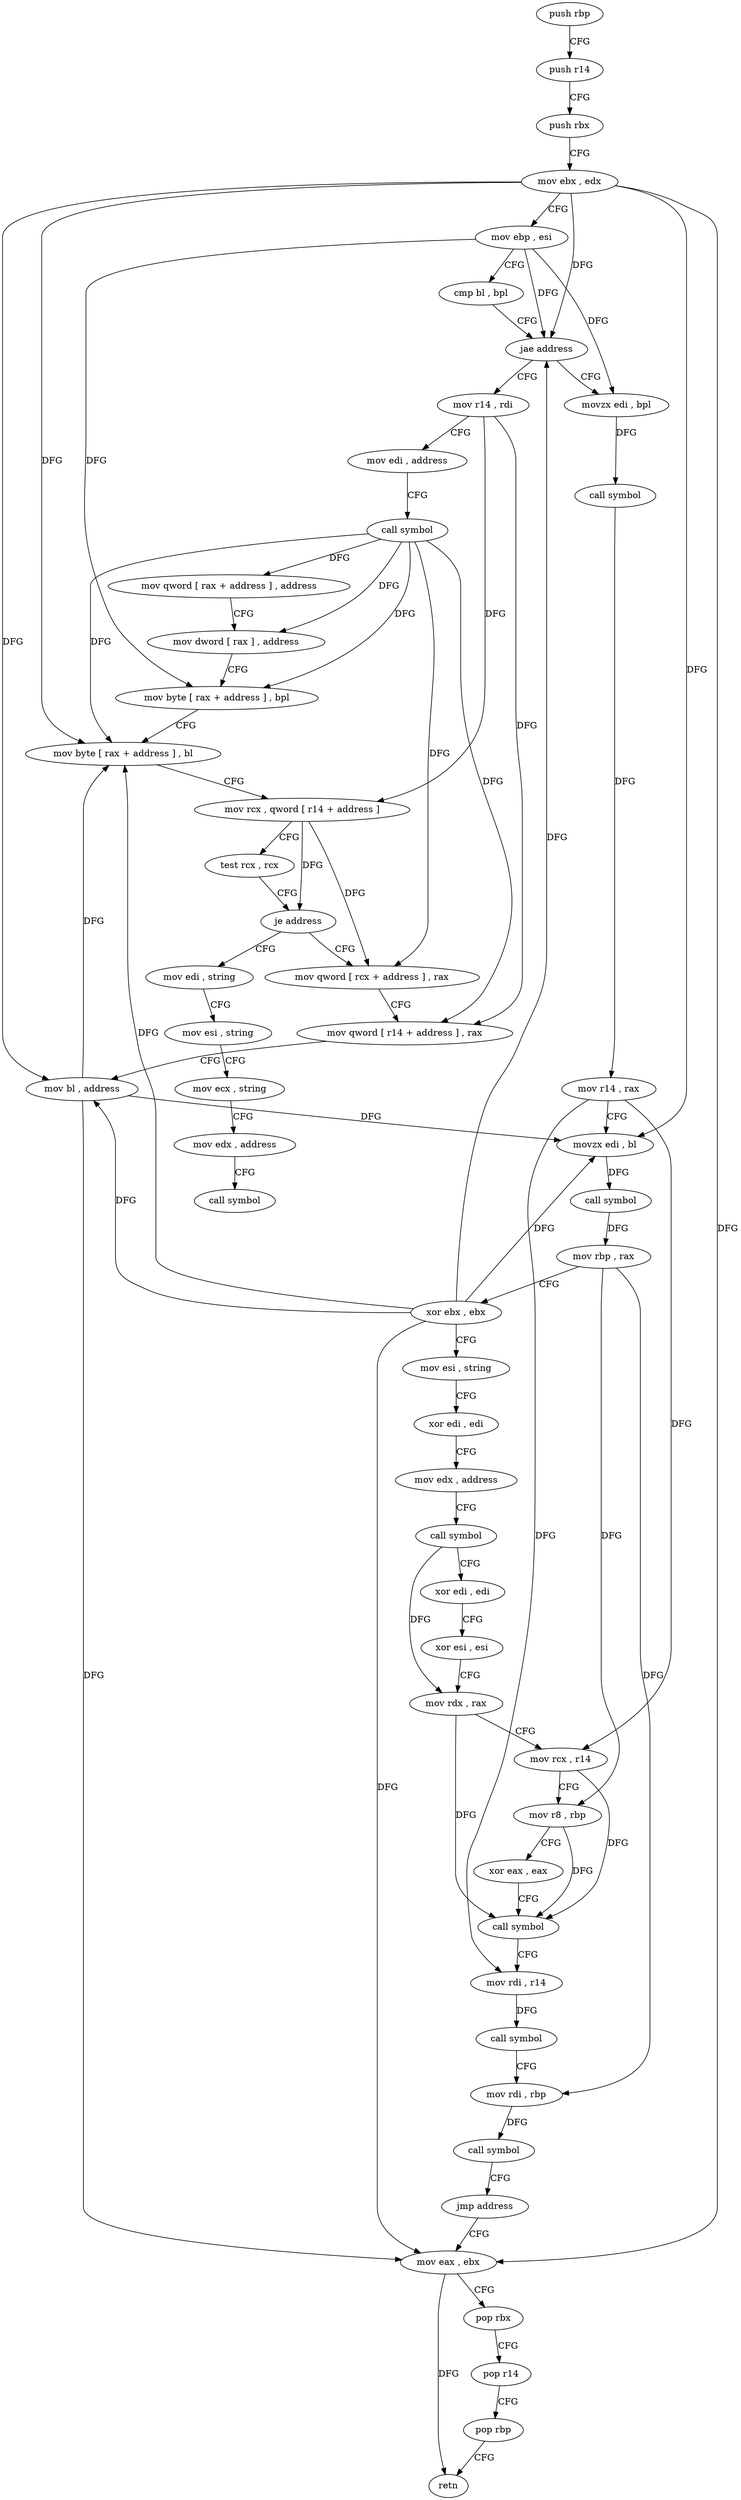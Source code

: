 digraph "func" {
"4206864" [label = "push rbp" ]
"4206865" [label = "push r14" ]
"4206867" [label = "push rbx" ]
"4206868" [label = "mov ebx , edx" ]
"4206870" [label = "mov ebp , esi" ]
"4206872" [label = "cmp bl , bpl" ]
"4206875" [label = "jae address" ]
"4206957" [label = "mov r14 , rdi" ]
"4206877" [label = "movzx edi , bpl" ]
"4206960" [label = "mov edi , address" ]
"4206965" [label = "call symbol" ]
"4206970" [label = "mov qword [ rax + address ] , address" ]
"4206978" [label = "mov dword [ rax ] , address" ]
"4206984" [label = "mov byte [ rax + address ] , bpl" ]
"4206988" [label = "mov byte [ rax + address ] , bl" ]
"4206991" [label = "mov rcx , qword [ r14 + address ]" ]
"4206995" [label = "test rcx , rcx" ]
"4206998" [label = "je address" ]
"4207017" [label = "mov edi , string" ]
"4207000" [label = "mov qword [ rcx + address ] , rax" ]
"4206881" [label = "call symbol" ]
"4206886" [label = "mov r14 , rax" ]
"4206889" [label = "movzx edi , bl" ]
"4206892" [label = "call symbol" ]
"4206897" [label = "mov rbp , rax" ]
"4206900" [label = "xor ebx , ebx" ]
"4206902" [label = "mov esi , string" ]
"4206907" [label = "xor edi , edi" ]
"4206909" [label = "mov edx , address" ]
"4206914" [label = "call symbol" ]
"4206919" [label = "xor edi , edi" ]
"4206921" [label = "xor esi , esi" ]
"4206923" [label = "mov rdx , rax" ]
"4206926" [label = "mov rcx , r14" ]
"4206929" [label = "mov r8 , rbp" ]
"4206932" [label = "xor eax , eax" ]
"4206934" [label = "call symbol" ]
"4206939" [label = "mov rdi , r14" ]
"4206942" [label = "call symbol" ]
"4206947" [label = "mov rdi , rbp" ]
"4206950" [label = "call symbol" ]
"4206955" [label = "jmp address" ]
"4207010" [label = "mov eax , ebx" ]
"4207022" [label = "mov esi , string" ]
"4207027" [label = "mov ecx , string" ]
"4207032" [label = "mov edx , address" ]
"4207037" [label = "call symbol" ]
"4207004" [label = "mov qword [ r14 + address ] , rax" ]
"4207008" [label = "mov bl , address" ]
"4207012" [label = "pop rbx" ]
"4207013" [label = "pop r14" ]
"4207015" [label = "pop rbp" ]
"4207016" [label = "retn" ]
"4206864" -> "4206865" [ label = "CFG" ]
"4206865" -> "4206867" [ label = "CFG" ]
"4206867" -> "4206868" [ label = "CFG" ]
"4206868" -> "4206870" [ label = "CFG" ]
"4206868" -> "4206875" [ label = "DFG" ]
"4206868" -> "4206988" [ label = "DFG" ]
"4206868" -> "4206889" [ label = "DFG" ]
"4206868" -> "4207008" [ label = "DFG" ]
"4206868" -> "4207010" [ label = "DFG" ]
"4206870" -> "4206872" [ label = "CFG" ]
"4206870" -> "4206875" [ label = "DFG" ]
"4206870" -> "4206984" [ label = "DFG" ]
"4206870" -> "4206877" [ label = "DFG" ]
"4206872" -> "4206875" [ label = "CFG" ]
"4206875" -> "4206957" [ label = "CFG" ]
"4206875" -> "4206877" [ label = "CFG" ]
"4206957" -> "4206960" [ label = "CFG" ]
"4206957" -> "4206991" [ label = "DFG" ]
"4206957" -> "4207004" [ label = "DFG" ]
"4206877" -> "4206881" [ label = "DFG" ]
"4206960" -> "4206965" [ label = "CFG" ]
"4206965" -> "4206970" [ label = "DFG" ]
"4206965" -> "4206978" [ label = "DFG" ]
"4206965" -> "4206984" [ label = "DFG" ]
"4206965" -> "4206988" [ label = "DFG" ]
"4206965" -> "4207000" [ label = "DFG" ]
"4206965" -> "4207004" [ label = "DFG" ]
"4206970" -> "4206978" [ label = "CFG" ]
"4206978" -> "4206984" [ label = "CFG" ]
"4206984" -> "4206988" [ label = "CFG" ]
"4206988" -> "4206991" [ label = "CFG" ]
"4206991" -> "4206995" [ label = "CFG" ]
"4206991" -> "4206998" [ label = "DFG" ]
"4206991" -> "4207000" [ label = "DFG" ]
"4206995" -> "4206998" [ label = "CFG" ]
"4206998" -> "4207017" [ label = "CFG" ]
"4206998" -> "4207000" [ label = "CFG" ]
"4207017" -> "4207022" [ label = "CFG" ]
"4207000" -> "4207004" [ label = "CFG" ]
"4206881" -> "4206886" [ label = "DFG" ]
"4206886" -> "4206889" [ label = "CFG" ]
"4206886" -> "4206926" [ label = "DFG" ]
"4206886" -> "4206939" [ label = "DFG" ]
"4206889" -> "4206892" [ label = "DFG" ]
"4206892" -> "4206897" [ label = "DFG" ]
"4206897" -> "4206900" [ label = "CFG" ]
"4206897" -> "4206929" [ label = "DFG" ]
"4206897" -> "4206947" [ label = "DFG" ]
"4206900" -> "4206902" [ label = "CFG" ]
"4206900" -> "4206988" [ label = "DFG" ]
"4206900" -> "4206889" [ label = "DFG" ]
"4206900" -> "4206875" [ label = "DFG" ]
"4206900" -> "4207008" [ label = "DFG" ]
"4206900" -> "4207010" [ label = "DFG" ]
"4206902" -> "4206907" [ label = "CFG" ]
"4206907" -> "4206909" [ label = "CFG" ]
"4206909" -> "4206914" [ label = "CFG" ]
"4206914" -> "4206919" [ label = "CFG" ]
"4206914" -> "4206923" [ label = "DFG" ]
"4206919" -> "4206921" [ label = "CFG" ]
"4206921" -> "4206923" [ label = "CFG" ]
"4206923" -> "4206926" [ label = "CFG" ]
"4206923" -> "4206934" [ label = "DFG" ]
"4206926" -> "4206929" [ label = "CFG" ]
"4206926" -> "4206934" [ label = "DFG" ]
"4206929" -> "4206932" [ label = "CFG" ]
"4206929" -> "4206934" [ label = "DFG" ]
"4206932" -> "4206934" [ label = "CFG" ]
"4206934" -> "4206939" [ label = "CFG" ]
"4206939" -> "4206942" [ label = "DFG" ]
"4206942" -> "4206947" [ label = "CFG" ]
"4206947" -> "4206950" [ label = "DFG" ]
"4206950" -> "4206955" [ label = "CFG" ]
"4206955" -> "4207010" [ label = "CFG" ]
"4207010" -> "4207012" [ label = "CFG" ]
"4207010" -> "4207016" [ label = "DFG" ]
"4207022" -> "4207027" [ label = "CFG" ]
"4207027" -> "4207032" [ label = "CFG" ]
"4207032" -> "4207037" [ label = "CFG" ]
"4207004" -> "4207008" [ label = "CFG" ]
"4207008" -> "4207010" [ label = "DFG" ]
"4207008" -> "4206988" [ label = "DFG" ]
"4207008" -> "4206889" [ label = "DFG" ]
"4207012" -> "4207013" [ label = "CFG" ]
"4207013" -> "4207015" [ label = "CFG" ]
"4207015" -> "4207016" [ label = "CFG" ]
}
